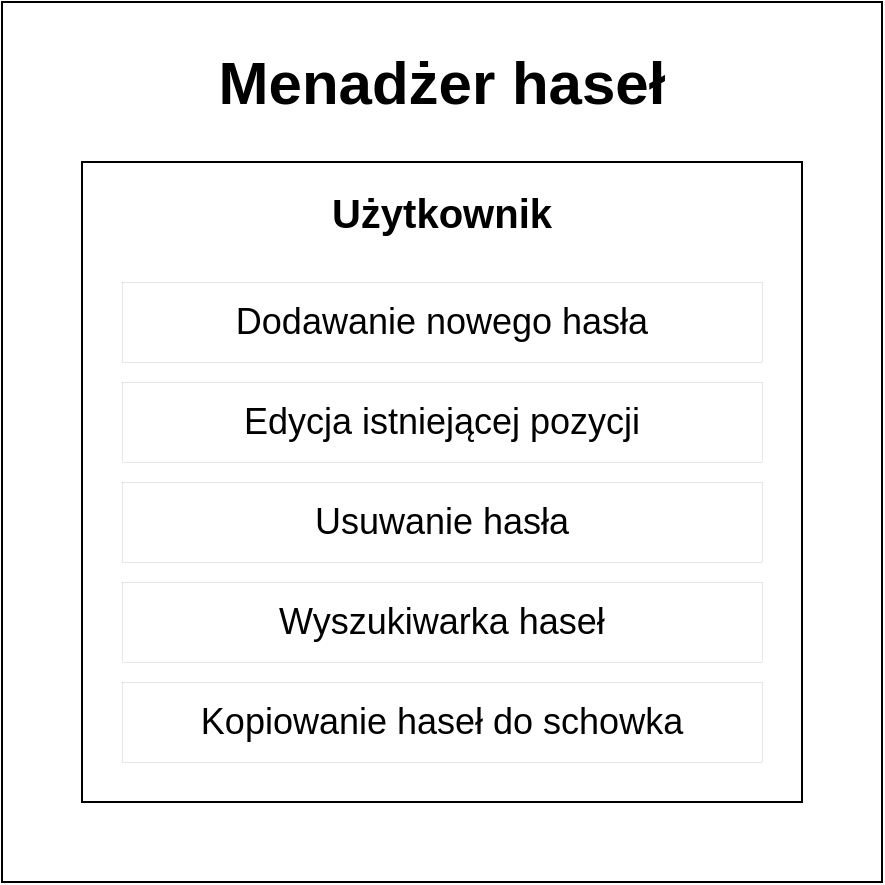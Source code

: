 <mxfile version="23.0.2" type="device" pages="3">
  <diagram name="diagram_przypadkow" id="_eceanmlrx2P_kL9QY8Z">
    <mxGraphModel dx="1562" dy="917" grid="1" gridSize="10" guides="1" tooltips="1" connect="1" arrows="1" fold="1" page="1" pageScale="1" pageWidth="827" pageHeight="1169" math="0" shadow="0">
      <root>
        <mxCell id="0" />
        <mxCell id="1" parent="0" />
        <mxCell id="ZPuP1dVBDR5rS61uAjQC-1" value="" style="whiteSpace=wrap;html=1;aspect=fixed;" vertex="1" parent="1">
          <mxGeometry x="160" y="170" width="440" height="440" as="geometry" />
        </mxCell>
        <mxCell id="ZPuP1dVBDR5rS61uAjQC-2" value="&lt;font style=&quot;font-size: 30px;&quot;&gt;Menadżer haseł&lt;/font&gt;" style="text;html=1;strokeColor=none;fillColor=none;align=center;verticalAlign=middle;whiteSpace=wrap;rounded=0;fontStyle=1" vertex="1" parent="1">
          <mxGeometry x="215" y="190" width="330" height="40" as="geometry" />
        </mxCell>
        <mxCell id="ZPuP1dVBDR5rS61uAjQC-3" value="" style="rounded=0;whiteSpace=wrap;html=1;" vertex="1" parent="1">
          <mxGeometry x="200" y="250" width="360" height="320" as="geometry" />
        </mxCell>
        <mxCell id="ZPuP1dVBDR5rS61uAjQC-4" value="&lt;b&gt;&lt;font style=&quot;font-size: 20px;&quot;&gt;Użytkownik&lt;/font&gt;&lt;/b&gt;" style="text;html=1;strokeColor=none;fillColor=none;align=center;verticalAlign=middle;whiteSpace=wrap;rounded=0;" vertex="1" parent="1">
          <mxGeometry x="350" y="260" width="60" height="30" as="geometry" />
        </mxCell>
        <mxCell id="ZPuP1dVBDR5rS61uAjQC-6" value="&lt;font style=&quot;font-size: 18px;&quot;&gt;Dodawanie nowego hasła&lt;/font&gt;" style="rounded=0;whiteSpace=wrap;html=1;strokeWidth=0;" vertex="1" parent="1">
          <mxGeometry x="220" y="310" width="320" height="40" as="geometry" />
        </mxCell>
        <mxCell id="ZPuP1dVBDR5rS61uAjQC-7" value="&lt;font style=&quot;font-size: 18px;&quot;&gt;Edycja istniejącej pozycji&lt;/font&gt;" style="rounded=0;whiteSpace=wrap;html=1;strokeWidth=0;" vertex="1" parent="1">
          <mxGeometry x="220" y="360" width="320" height="40" as="geometry" />
        </mxCell>
        <mxCell id="ZPuP1dVBDR5rS61uAjQC-8" value="&lt;font style=&quot;font-size: 18px;&quot;&gt;Usuwanie hasła&lt;/font&gt;" style="rounded=0;whiteSpace=wrap;html=1;strokeWidth=0;" vertex="1" parent="1">
          <mxGeometry x="220" y="410" width="320" height="40" as="geometry" />
        </mxCell>
        <mxCell id="ZPuP1dVBDR5rS61uAjQC-9" value="&lt;font style=&quot;font-size: 18px;&quot;&gt;Wyszukiwarka haseł&lt;/font&gt;" style="rounded=0;whiteSpace=wrap;html=1;strokeWidth=0;" vertex="1" parent="1">
          <mxGeometry x="220" y="460" width="320" height="40" as="geometry" />
        </mxCell>
        <mxCell id="ZPuP1dVBDR5rS61uAjQC-10" value="&lt;font style=&quot;font-size: 18px;&quot;&gt;Kopiowanie haseł do schowka&lt;/font&gt;" style="rounded=0;whiteSpace=wrap;html=1;strokeWidth=0;" vertex="1" parent="1">
          <mxGeometry x="220" y="510" width="320" height="40" as="geometry" />
        </mxCell>
      </root>
    </mxGraphModel>
  </diagram>
  <diagram id="LKvLD9Qv0pBhXpzPpKkJ" name="diagram_encji">
    <mxGraphModel dx="1077" dy="632" grid="1" gridSize="10" guides="1" tooltips="1" connect="1" arrows="1" fold="1" page="1" pageScale="1" pageWidth="827" pageHeight="1169" math="0" shadow="0">
      <root>
        <mxCell id="0" />
        <mxCell id="1" parent="0" />
        <mxCell id="7BwE94YAsRWqXXWxOv1z-1" value="&lt;ul&gt;&lt;li&gt;ID&lt;/li&gt;&lt;li&gt;created_date&lt;/li&gt;&lt;li&gt;updated_date&lt;/li&gt;&lt;li&gt;title&lt;/li&gt;&lt;li&gt;username&lt;/li&gt;&lt;li&gt;password&lt;/li&gt;&lt;/ul&gt;" style="rounded=0;whiteSpace=wrap;html=1;align=left;" vertex="1" parent="1">
          <mxGeometry x="90" y="100" width="260" height="320" as="geometry" />
        </mxCell>
        <mxCell id="7BwE94YAsRWqXXWxOv1z-3" value="" style="edgeStyle=orthogonalEdgeStyle;rounded=0;orthogonalLoop=1;jettySize=auto;html=1;" edge="1" parent="1" source="7BwE94YAsRWqXXWxOv1z-2" target="7BwE94YAsRWqXXWxOv1z-1">
          <mxGeometry relative="1" as="geometry" />
        </mxCell>
        <mxCell id="7BwE94YAsRWqXXWxOv1z-2" value="" style="rounded=0;whiteSpace=wrap;html=1;" vertex="1" parent="1">
          <mxGeometry x="414" y="100" width="236" height="120" as="geometry" />
        </mxCell>
        <mxCell id="7BwE94YAsRWqXXWxOv1z-4" value="" style="endArrow=none;html=1;rounded=0;entryX=1;entryY=0.5;entryDx=0;entryDy=0;exitX=0;exitY=0.5;exitDx=0;exitDy=0;" edge="1" parent="1" source="7BwE94YAsRWqXXWxOv1z-2" target="7BwE94YAsRWqXXWxOv1z-2">
          <mxGeometry width="50" height="50" relative="1" as="geometry">
            <mxPoint x="460" y="330" as="sourcePoint" />
            <mxPoint x="510" y="280" as="targetPoint" />
          </mxGeometry>
        </mxCell>
        <mxCell id="7BwE94YAsRWqXXWxOv1z-5" value="observers" style="text;html=1;strokeColor=none;fillColor=none;align=center;verticalAlign=middle;whiteSpace=wrap;rounded=0;" vertex="1" parent="1">
          <mxGeometry x="502" y="120" width="60" height="30" as="geometry" />
        </mxCell>
        <mxCell id="7BwE94YAsRWqXXWxOv1z-6" value="observer" style="text;html=1;strokeColor=none;fillColor=none;align=center;verticalAlign=middle;whiteSpace=wrap;rounded=0;" vertex="1" parent="1">
          <mxGeometry x="502" y="180" width="60" height="30" as="geometry" />
        </mxCell>
        <mxCell id="7BwE94YAsRWqXXWxOv1z-7" value="" style="endArrow=none;html=1;rounded=0;" edge="1" parent="1">
          <mxGeometry width="50" height="50" relative="1" as="geometry">
            <mxPoint x="90" y="150" as="sourcePoint" />
            <mxPoint x="350" y="150" as="targetPoint" />
          </mxGeometry>
        </mxCell>
        <mxCell id="7BwE94YAsRWqXXWxOv1z-9" value="password_info" style="text;html=1;strokeColor=none;fillColor=none;align=center;verticalAlign=middle;whiteSpace=wrap;rounded=0;" vertex="1" parent="1">
          <mxGeometry x="190" y="110" width="60" height="30" as="geometry" />
        </mxCell>
      </root>
    </mxGraphModel>
  </diagram>
  <diagram id="24BAAAl7Scj3c713cIN5" name="diagram_klas">
    <mxGraphModel dx="1562" dy="917" grid="1" gridSize="10" guides="1" tooltips="1" connect="1" arrows="1" fold="1" page="1" pageScale="1" pageWidth="827" pageHeight="1169" math="0" shadow="0">
      <root>
        <mxCell id="0" />
        <mxCell id="1" parent="0" />
        <mxCell id="_3Lm5iE-E5vEJqzpNYYP-4" value="" style="rounded=0;whiteSpace=wrap;html=1;" vertex="1" parent="1">
          <mxGeometry x="130" y="160" width="570" height="380" as="geometry" />
        </mxCell>
        <mxCell id="_3Lm5iE-E5vEJqzpNYYP-5" value="&lt;ul style=&quot;font-size: 18px;&quot;&gt;&lt;li&gt;_instance&lt;/li&gt;&lt;li&gt;connect_to_db()&lt;/li&gt;&lt;li&gt;create_table()&lt;/li&gt;&lt;li&gt;create_record()&lt;/li&gt;&lt;li&gt;delete_table()&lt;/li&gt;&lt;li&gt;delete_record()&lt;/li&gt;&lt;li&gt;update_record()&lt;/li&gt;&lt;li&gt;search_records()&lt;/li&gt;&lt;li&gt;register_observer()&lt;/li&gt;&lt;li&gt;remove_observer()&lt;/li&gt;&lt;li&gt;notify_observers(&lt;/li&gt;&lt;/ul&gt;" style="rounded=0;whiteSpace=wrap;html=1;align=left;" vertex="1" parent="1">
          <mxGeometry x="150" y="190" width="250" height="320" as="geometry" />
        </mxCell>
        <mxCell id="_3Lm5iE-E5vEJqzpNYYP-6" value="&lt;ul style=&quot;font-size: 18px;&quot;&gt;&lt;li&gt;db: DbOperation&lt;/li&gt;&lt;li&gt;root: Tk&lt;/li&gt;&lt;li&gt;update()&lt;/li&gt;&lt;li&gt;show_records()&lt;/li&gt;&lt;li&gt;clear_tree()&lt;/li&gt;&lt;li&gt;copy_password()&lt;/li&gt;&lt;li&gt;create_entry_labels()&lt;/li&gt;&lt;li&gt;save_record()&lt;/li&gt;&lt;li&gt;delete_record()&lt;/li&gt;&lt;li&gt;update_record()&lt;/li&gt;&lt;li&gt;search_record()&lt;/li&gt;&lt;li&gt;create_records_tree()&lt;/li&gt;&lt;li&gt;showmessage()&lt;/li&gt;&lt;/ul&gt;" style="rounded=0;whiteSpace=wrap;html=1;align=left;" vertex="1" parent="1">
          <mxGeometry x="430" y="220" width="250" height="290" as="geometry" />
        </mxCell>
        <mxCell id="_3Lm5iE-E5vEJqzpNYYP-7" value="&lt;b&gt;&lt;font style=&quot;font-size: 18px;&quot;&gt;DbOperation&lt;/font&gt;&lt;/b&gt;" style="rounded=0;whiteSpace=wrap;html=1;" vertex="1" parent="1">
          <mxGeometry x="150" y="190" width="250" height="30" as="geometry" />
        </mxCell>
        <mxCell id="_3Lm5iE-E5vEJqzpNYYP-8" value="&lt;b&gt;&lt;font style=&quot;font-size: 18px;&quot;&gt;root_window&lt;/font&gt;&lt;/b&gt;" style="rounded=0;whiteSpace=wrap;html=1;" vertex="1" parent="1">
          <mxGeometry x="430" y="190" width="250" height="30" as="geometry" />
        </mxCell>
      </root>
    </mxGraphModel>
  </diagram>
</mxfile>

